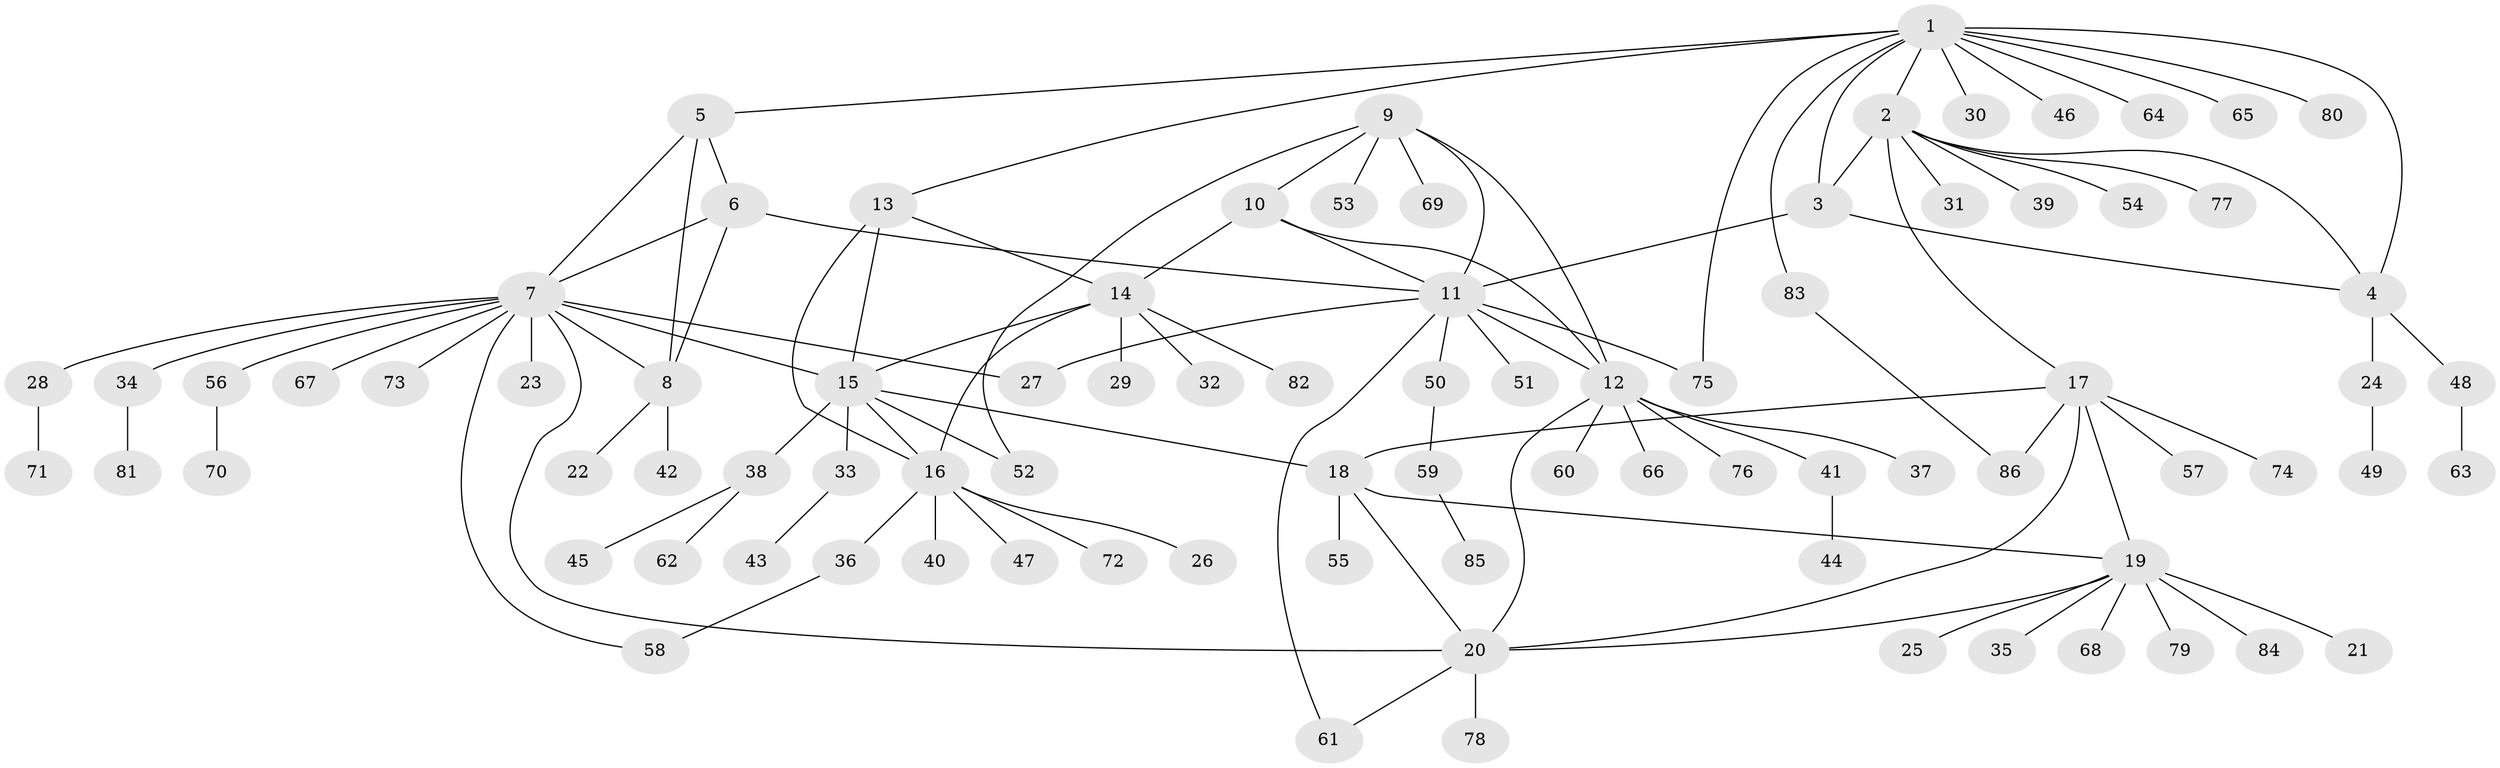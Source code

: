 // Generated by graph-tools (version 1.1) at 2025/56/03/09/25 04:56:08]
// undirected, 86 vertices, 112 edges
graph export_dot {
graph [start="1"]
  node [color=gray90,style=filled];
  1;
  2;
  3;
  4;
  5;
  6;
  7;
  8;
  9;
  10;
  11;
  12;
  13;
  14;
  15;
  16;
  17;
  18;
  19;
  20;
  21;
  22;
  23;
  24;
  25;
  26;
  27;
  28;
  29;
  30;
  31;
  32;
  33;
  34;
  35;
  36;
  37;
  38;
  39;
  40;
  41;
  42;
  43;
  44;
  45;
  46;
  47;
  48;
  49;
  50;
  51;
  52;
  53;
  54;
  55;
  56;
  57;
  58;
  59;
  60;
  61;
  62;
  63;
  64;
  65;
  66;
  67;
  68;
  69;
  70;
  71;
  72;
  73;
  74;
  75;
  76;
  77;
  78;
  79;
  80;
  81;
  82;
  83;
  84;
  85;
  86;
  1 -- 2;
  1 -- 3;
  1 -- 4;
  1 -- 5;
  1 -- 13;
  1 -- 30;
  1 -- 46;
  1 -- 64;
  1 -- 65;
  1 -- 75;
  1 -- 80;
  1 -- 83;
  2 -- 3;
  2 -- 4;
  2 -- 17;
  2 -- 31;
  2 -- 39;
  2 -- 54;
  2 -- 77;
  3 -- 4;
  3 -- 11;
  4 -- 24;
  4 -- 48;
  5 -- 6;
  5 -- 7;
  5 -- 8;
  6 -- 7;
  6 -- 8;
  6 -- 11;
  7 -- 8;
  7 -- 15;
  7 -- 20;
  7 -- 23;
  7 -- 27;
  7 -- 28;
  7 -- 34;
  7 -- 56;
  7 -- 58;
  7 -- 67;
  7 -- 73;
  8 -- 22;
  8 -- 42;
  9 -- 10;
  9 -- 11;
  9 -- 12;
  9 -- 52;
  9 -- 53;
  9 -- 69;
  10 -- 11;
  10 -- 12;
  10 -- 14;
  11 -- 12;
  11 -- 27;
  11 -- 50;
  11 -- 51;
  11 -- 61;
  11 -- 75;
  12 -- 20;
  12 -- 37;
  12 -- 41;
  12 -- 60;
  12 -- 66;
  12 -- 76;
  13 -- 14;
  13 -- 15;
  13 -- 16;
  14 -- 15;
  14 -- 16;
  14 -- 29;
  14 -- 32;
  14 -- 82;
  15 -- 16;
  15 -- 18;
  15 -- 33;
  15 -- 38;
  15 -- 52;
  16 -- 26;
  16 -- 36;
  16 -- 40;
  16 -- 47;
  16 -- 72;
  17 -- 18;
  17 -- 19;
  17 -- 20;
  17 -- 57;
  17 -- 74;
  17 -- 86;
  18 -- 19;
  18 -- 20;
  18 -- 55;
  19 -- 20;
  19 -- 21;
  19 -- 25;
  19 -- 35;
  19 -- 68;
  19 -- 79;
  19 -- 84;
  20 -- 61;
  20 -- 78;
  24 -- 49;
  28 -- 71;
  33 -- 43;
  34 -- 81;
  36 -- 58;
  38 -- 45;
  38 -- 62;
  41 -- 44;
  48 -- 63;
  50 -- 59;
  56 -- 70;
  59 -- 85;
  83 -- 86;
}
